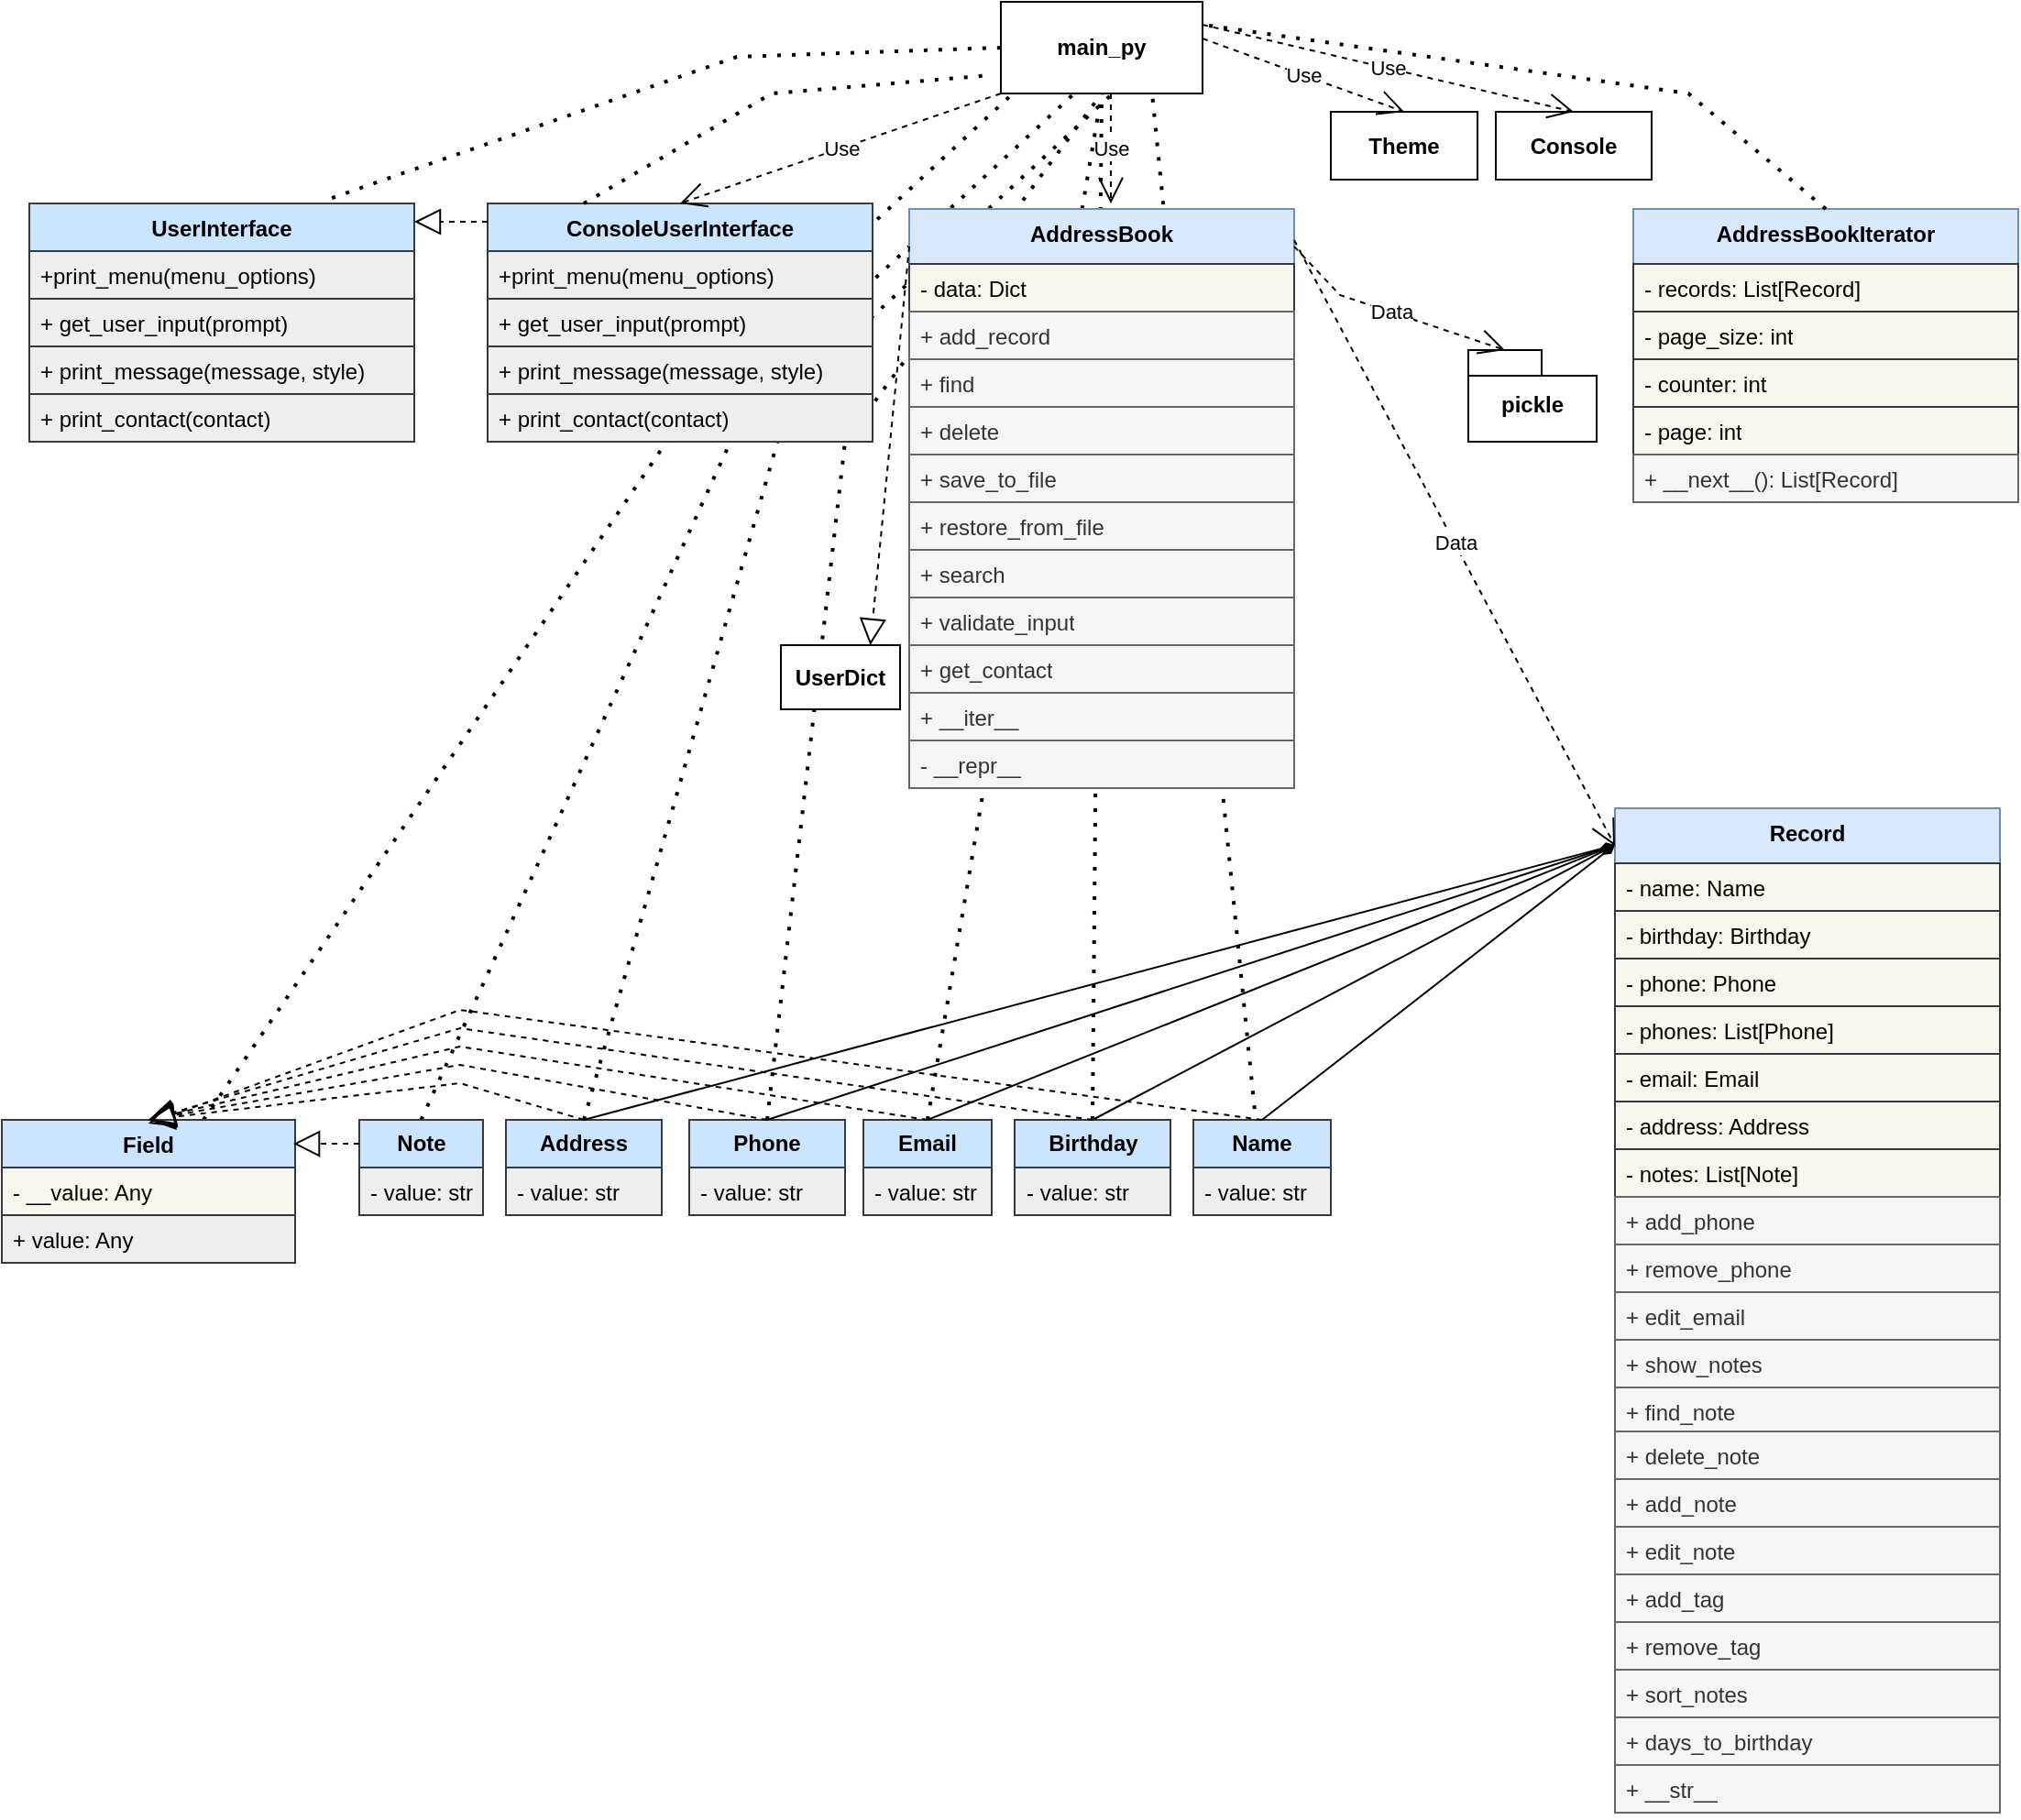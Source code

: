 <mxfile version="23.0.2" type="github">
  <diagram name="Page-1" id="e7e014a7-5840-1c2e-5031-d8a46d1fe8dd">
    <mxGraphModel dx="2607" dy="1404" grid="1" gridSize="10" guides="1" tooltips="1" connect="1" arrows="1" fold="1" page="1" pageScale="1" pageWidth="1169" pageHeight="826" background="none" math="0" shadow="0">
      <root>
        <mxCell id="0" />
        <mxCell id="1" parent="0" />
        <mxCell id="F9jJWtzdqdsVhb2H7EBQ-216" value="" style="endArrow=none;dashed=1;html=1;dashPattern=1 3;strokeWidth=2;rounded=0;entryX=0.75;entryY=1;entryDx=0;entryDy=0;exitX=0.5;exitY=0;exitDx=0;exitDy=0;" edge="1" parent="1" target="F9jJWtzdqdsVhb2H7EBQ-63">
          <mxGeometry width="50" height="50" relative="1" as="geometry">
            <mxPoint x="695" y="670" as="sourcePoint" />
            <mxPoint x="700" y="110" as="targetPoint" />
            <Array as="points" />
          </mxGeometry>
        </mxCell>
        <mxCell id="F9jJWtzdqdsVhb2H7EBQ-215" value="" style="endArrow=none;dashed=1;html=1;dashPattern=1 3;strokeWidth=2;rounded=0;entryX=0.5;entryY=1;entryDx=0;entryDy=0;exitX=0.5;exitY=0;exitDx=0;exitDy=0;" edge="1" parent="1" source="F9jJWtzdqdsVhb2H7EBQ-130" target="F9jJWtzdqdsVhb2H7EBQ-63">
          <mxGeometry width="50" height="50" relative="1" as="geometry">
            <mxPoint x="525" y="670" as="sourcePoint" />
            <mxPoint x="620" y="110" as="targetPoint" />
            <Array as="points" />
          </mxGeometry>
        </mxCell>
        <mxCell id="F9jJWtzdqdsVhb2H7EBQ-214" value="" style="endArrow=none;dashed=1;html=1;dashPattern=1 3;strokeWidth=2;rounded=0;entryX=0.5;entryY=1;entryDx=0;entryDy=0;exitX=0.5;exitY=0;exitDx=0;exitDy=0;" edge="1" parent="1" source="F9jJWtzdqdsVhb2H7EBQ-128" target="F9jJWtzdqdsVhb2H7EBQ-63">
          <mxGeometry width="50" height="50" relative="1" as="geometry">
            <mxPoint x="465.5" y="676" as="sourcePoint" />
            <mxPoint x="647.5" y="116" as="targetPoint" />
            <Array as="points" />
          </mxGeometry>
        </mxCell>
        <mxCell id="F9jJWtzdqdsVhb2H7EBQ-213" value="" style="endArrow=none;dashed=1;html=1;dashPattern=1 3;strokeWidth=2;rounded=0;entryX=0.5;entryY=1;entryDx=0;entryDy=0;exitX=0.5;exitY=0;exitDx=0;exitDy=0;" edge="1" parent="1" source="F9jJWtzdqdsVhb2H7EBQ-126" target="F9jJWtzdqdsVhb2H7EBQ-63">
          <mxGeometry width="50" height="50" relative="1" as="geometry">
            <mxPoint x="338" y="670" as="sourcePoint" />
            <mxPoint x="626" y="110" as="targetPoint" />
            <Array as="points">
              <mxPoint x="470" y="290" />
            </Array>
          </mxGeometry>
        </mxCell>
        <mxCell id="F9jJWtzdqdsVhb2H7EBQ-212" value="" style="endArrow=none;dashed=1;html=1;dashPattern=1 3;strokeWidth=2;rounded=0;entryX=0;entryY=0.5;entryDx=0;entryDy=0;exitX=0.5;exitY=0;exitDx=0;exitDy=0;" edge="1" parent="1" source="F9jJWtzdqdsVhb2H7EBQ-123">
          <mxGeometry width="50" height="50" relative="1" as="geometry">
            <mxPoint x="260" y="660" as="sourcePoint" />
            <mxPoint x="616" y="100" as="targetPoint" />
            <Array as="points">
              <mxPoint x="441" y="262.5" />
            </Array>
          </mxGeometry>
        </mxCell>
        <mxCell id="F9jJWtzdqdsVhb2H7EBQ-211" value="" style="endArrow=none;dashed=1;html=1;dashPattern=1 3;strokeWidth=2;rounded=0;entryX=0;entryY=0.5;entryDx=0;entryDy=0;exitX=0.5;exitY=0;exitDx=0;exitDy=0;" edge="1" parent="1" source="F9jJWtzdqdsVhb2H7EBQ-119">
          <mxGeometry width="50" height="50" relative="1" as="geometry">
            <mxPoint x="140" y="672.5" as="sourcePoint" />
            <mxPoint x="595" y="100" as="targetPoint" />
            <Array as="points">
              <mxPoint x="420" y="262.5" />
            </Array>
          </mxGeometry>
        </mxCell>
        <mxCell id="F9jJWtzdqdsVhb2H7EBQ-210" value="" style="endArrow=none;dashed=1;html=1;dashPattern=1 3;strokeWidth=2;rounded=0;entryX=0;entryY=0.5;entryDx=0;entryDy=0;" edge="1" parent="1">
          <mxGeometry width="50" height="50" relative="1" as="geometry">
            <mxPoint x="120" y="660" as="sourcePoint" />
            <mxPoint x="575" y="87.5" as="targetPoint" />
            <Array as="points">
              <mxPoint x="400" y="250" />
            </Array>
          </mxGeometry>
        </mxCell>
        <mxCell id="F9jJWtzdqdsVhb2H7EBQ-62" value="pickle" style="shape=folder;fontStyle=1;spacingTop=10;tabWidth=40;tabHeight=14;tabPosition=left;html=1;whiteSpace=wrap;" vertex="1" parent="1">
          <mxGeometry x="810" y="240" width="70" height="50" as="geometry" />
        </mxCell>
        <mxCell id="F9jJWtzdqdsVhb2H7EBQ-63" value="&lt;b&gt;main_py&lt;/b&gt;" style="html=1;whiteSpace=wrap;" vertex="1" parent="1">
          <mxGeometry x="555" y="50" width="110" height="50" as="geometry" />
        </mxCell>
        <mxCell id="F9jJWtzdqdsVhb2H7EBQ-64" value="AddressBook" style="swimlane;fontStyle=1;align=center;verticalAlign=top;childLayout=stackLayout;horizontal=1;startSize=30;horizontalStack=0;resizeParent=1;resizeParentMax=0;resizeLast=0;collapsible=1;marginBottom=0;whiteSpace=wrap;html=1;fillColor=#dae8fc;strokeColor=#6c8ebf;" vertex="1" parent="1">
          <mxGeometry x="505" y="163" width="210" height="82" as="geometry" />
        </mxCell>
        <mxCell id="F9jJWtzdqdsVhb2H7EBQ-65" value="- data: Dict" style="text;align=left;verticalAlign=top;spacingLeft=4;spacingRight=4;overflow=hidden;rotatable=0;points=[[0,0.5],[1,0.5]];portConstraint=eastwest;whiteSpace=wrap;html=1;fontStyle=0;fillColor=#f9f7ed;strokeColor=#36393d;" vertex="1" parent="F9jJWtzdqdsVhb2H7EBQ-64">
          <mxGeometry y="30" width="210" height="26" as="geometry" />
        </mxCell>
        <mxCell id="F9jJWtzdqdsVhb2H7EBQ-67" value="+ add_record" style="text;strokeColor=#666666;fillColor=#f5f5f5;align=left;verticalAlign=top;spacingLeft=4;spacingRight=4;overflow=hidden;rotatable=0;points=[[0,0.5],[1,0.5]];portConstraint=eastwest;whiteSpace=wrap;html=1;fontColor=#333333;fontStyle=0" vertex="1" parent="F9jJWtzdqdsVhb2H7EBQ-64">
          <mxGeometry y="56" width="210" height="26" as="geometry" />
        </mxCell>
        <mxCell id="F9jJWtzdqdsVhb2H7EBQ-68" value="+ find" style="text;align=left;verticalAlign=top;spacingLeft=4;spacingRight=4;overflow=hidden;rotatable=0;points=[[0,0.5],[1,0.5]];portConstraint=eastwest;whiteSpace=wrap;html=1;fillColor=#f5f5f5;fontColor=#333333;strokeColor=#666666;fontStyle=0" vertex="1" parent="1">
          <mxGeometry x="505" y="245" width="210" height="26" as="geometry" />
        </mxCell>
        <mxCell id="F9jJWtzdqdsVhb2H7EBQ-69" value="+ delete" style="text;align=left;verticalAlign=top;spacingLeft=4;spacingRight=4;overflow=hidden;rotatable=0;points=[[0,0.5],[1,0.5]];portConstraint=eastwest;whiteSpace=wrap;html=1;fillColor=#f5f5f5;fontColor=#333333;strokeColor=#666666;fontStyle=0" vertex="1" parent="1">
          <mxGeometry x="505" y="271" width="210" height="26" as="geometry" />
        </mxCell>
        <mxCell id="F9jJWtzdqdsVhb2H7EBQ-70" value="+ save_to_file" style="text;align=left;verticalAlign=top;spacingLeft=4;spacingRight=4;overflow=hidden;rotatable=0;points=[[0,0.5],[1,0.5]];portConstraint=eastwest;whiteSpace=wrap;html=1;fillColor=#f5f5f5;fontColor=#333333;strokeColor=#666666;fontStyle=0" vertex="1" parent="1">
          <mxGeometry x="505" y="297" width="210" height="26" as="geometry" />
        </mxCell>
        <mxCell id="F9jJWtzdqdsVhb2H7EBQ-71" value="+ restore_from_file" style="text;align=left;verticalAlign=top;spacingLeft=4;spacingRight=4;overflow=hidden;rotatable=0;points=[[0,0.5],[1,0.5]];portConstraint=eastwest;whiteSpace=wrap;html=1;fillColor=#f5f5f5;fontColor=#333333;strokeColor=#666666;fontStyle=0" vertex="1" parent="1">
          <mxGeometry x="505" y="323" width="210" height="26" as="geometry" />
        </mxCell>
        <mxCell id="F9jJWtzdqdsVhb2H7EBQ-72" value="+ search" style="text;align=left;verticalAlign=top;spacingLeft=4;spacingRight=4;overflow=hidden;rotatable=0;points=[[0,0.5],[1,0.5]];portConstraint=eastwest;whiteSpace=wrap;html=1;fillColor=#f5f5f5;fontColor=#333333;strokeColor=#666666;fontStyle=0" vertex="1" parent="1">
          <mxGeometry x="505" y="349" width="210" height="26" as="geometry" />
        </mxCell>
        <mxCell id="F9jJWtzdqdsVhb2H7EBQ-73" value="+ validate_input" style="text;align=left;verticalAlign=top;spacingLeft=4;spacingRight=4;overflow=hidden;rotatable=0;points=[[0,0.5],[1,0.5]];portConstraint=eastwest;whiteSpace=wrap;html=1;fillColor=#f5f5f5;fontColor=#333333;strokeColor=#666666;fontStyle=0" vertex="1" parent="1">
          <mxGeometry x="505" y="375" width="210" height="26" as="geometry" />
        </mxCell>
        <mxCell id="F9jJWtzdqdsVhb2H7EBQ-74" value="+ get_contact" style="text;align=left;verticalAlign=top;spacingLeft=4;spacingRight=4;overflow=hidden;rotatable=0;points=[[0,0.5],[1,0.5]];portConstraint=eastwest;whiteSpace=wrap;html=1;fillColor=#f5f5f5;fontColor=#333333;strokeColor=#666666;fontStyle=0" vertex="1" parent="1">
          <mxGeometry x="505" y="401" width="210" height="26" as="geometry" />
        </mxCell>
        <mxCell id="F9jJWtzdqdsVhb2H7EBQ-75" value="+ __iter__" style="text;align=left;verticalAlign=top;spacingLeft=4;spacingRight=4;overflow=hidden;rotatable=0;points=[[0,0.5],[1,0.5]];portConstraint=eastwest;whiteSpace=wrap;html=1;fillColor=#f5f5f5;fontColor=#333333;strokeColor=#666666;fontStyle=0" vertex="1" parent="1">
          <mxGeometry x="505" y="427" width="210" height="26" as="geometry" />
        </mxCell>
        <mxCell id="F9jJWtzdqdsVhb2H7EBQ-76" value="- __repr__" style="text;align=left;verticalAlign=top;spacingLeft=4;spacingRight=4;overflow=hidden;rotatable=0;points=[[0,0.5],[1,0.5]];portConstraint=eastwest;whiteSpace=wrap;html=1;fillColor=#f5f5f5;fontColor=#333333;strokeColor=#666666;fontStyle=0" vertex="1" parent="1">
          <mxGeometry x="505" y="453" width="210" height="26" as="geometry" />
        </mxCell>
        <mxCell id="F9jJWtzdqdsVhb2H7EBQ-86" value="AddressBookIterator" style="swimlane;fontStyle=1;align=center;verticalAlign=top;childLayout=stackLayout;horizontal=1;startSize=30;horizontalStack=0;resizeParent=1;resizeParentMax=0;resizeLast=0;collapsible=1;marginBottom=0;whiteSpace=wrap;html=1;fillColor=#dae8fc;strokeColor=#6c8ebf;" vertex="1" parent="1">
          <mxGeometry x="900" y="163" width="210" height="82" as="geometry" />
        </mxCell>
        <mxCell id="F9jJWtzdqdsVhb2H7EBQ-87" value="- records: List[Record]" style="text;align=left;verticalAlign=top;spacingLeft=4;spacingRight=4;overflow=hidden;rotatable=0;points=[[0,0.5],[1,0.5]];portConstraint=eastwest;whiteSpace=wrap;html=1;fontStyle=0;fillColor=#f9f7ed;strokeColor=#36393d;" vertex="1" parent="F9jJWtzdqdsVhb2H7EBQ-86">
          <mxGeometry y="30" width="210" height="26" as="geometry" />
        </mxCell>
        <mxCell id="F9jJWtzdqdsVhb2H7EBQ-88" value="- page_size: int" style="text;strokeColor=#36393d;fillColor=#f9f7ed;align=left;verticalAlign=top;spacingLeft=4;spacingRight=4;overflow=hidden;rotatable=0;points=[[0,0.5],[1,0.5]];portConstraint=eastwest;whiteSpace=wrap;html=1;fontStyle=0" vertex="1" parent="F9jJWtzdqdsVhb2H7EBQ-86">
          <mxGeometry y="56" width="210" height="26" as="geometry" />
        </mxCell>
        <mxCell id="F9jJWtzdqdsVhb2H7EBQ-89" value="- counter: int" style="text;align=left;verticalAlign=top;spacingLeft=4;spacingRight=4;overflow=hidden;rotatable=0;points=[[0,0.5],[1,0.5]];portConstraint=eastwest;whiteSpace=wrap;html=1;fillColor=#f9f7ed;strokeColor=#36393d;fontStyle=0" vertex="1" parent="1">
          <mxGeometry x="900" y="245" width="210" height="26" as="geometry" />
        </mxCell>
        <mxCell id="F9jJWtzdqdsVhb2H7EBQ-90" value="- page: int" style="text;align=left;verticalAlign=top;spacingLeft=4;spacingRight=4;overflow=hidden;rotatable=0;points=[[0,0.5],[1,0.5]];portConstraint=eastwest;whiteSpace=wrap;html=1;fillColor=#f9f7ed;strokeColor=#36393d;fontStyle=0" vertex="1" parent="1">
          <mxGeometry x="900" y="271" width="210" height="26" as="geometry" />
        </mxCell>
        <mxCell id="F9jJWtzdqdsVhb2H7EBQ-91" value="+ __next__(): List[Record]" style="text;align=left;verticalAlign=top;spacingLeft=4;spacingRight=4;overflow=hidden;rotatable=0;points=[[0,0.5],[1,0.5]];portConstraint=eastwest;whiteSpace=wrap;html=1;fillColor=#f5f5f5;fontColor=#333333;strokeColor=#666666;fontStyle=0" vertex="1" parent="1">
          <mxGeometry x="900" y="297" width="210" height="26" as="geometry" />
        </mxCell>
        <mxCell id="F9jJWtzdqdsVhb2H7EBQ-98" value="Record" style="swimlane;fontStyle=1;align=center;verticalAlign=top;childLayout=stackLayout;horizontal=1;startSize=30;horizontalStack=0;resizeParent=1;resizeParentMax=0;resizeLast=0;collapsible=1;marginBottom=0;whiteSpace=wrap;html=1;fillColor=#dae8fc;strokeColor=#6c8ebf;" vertex="1" parent="1">
          <mxGeometry x="890" y="490" width="210" height="82" as="geometry" />
        </mxCell>
        <mxCell id="F9jJWtzdqdsVhb2H7EBQ-99" value="- name: Name" style="text;align=left;verticalAlign=top;spacingLeft=4;spacingRight=4;overflow=hidden;rotatable=0;points=[[0,0.5],[1,0.5]];portConstraint=eastwest;whiteSpace=wrap;html=1;fontStyle=0;fillColor=#f9f7ed;strokeColor=#36393d;" vertex="1" parent="F9jJWtzdqdsVhb2H7EBQ-98">
          <mxGeometry y="30" width="210" height="26" as="geometry" />
        </mxCell>
        <mxCell id="F9jJWtzdqdsVhb2H7EBQ-100" value="- birthday: Birthday" style="text;strokeColor=#36393d;fillColor=#f9f7ed;align=left;verticalAlign=top;spacingLeft=4;spacingRight=4;overflow=hidden;rotatable=0;points=[[0,0.5],[1,0.5]];portConstraint=eastwest;whiteSpace=wrap;html=1;fontStyle=0" vertex="1" parent="F9jJWtzdqdsVhb2H7EBQ-98">
          <mxGeometry y="56" width="210" height="26" as="geometry" />
        </mxCell>
        <mxCell id="F9jJWtzdqdsVhb2H7EBQ-101" value="- phone: Phone" style="text;align=left;verticalAlign=top;spacingLeft=4;spacingRight=4;overflow=hidden;rotatable=0;points=[[0,0.5],[1,0.5]];portConstraint=eastwest;whiteSpace=wrap;html=1;fillColor=#f9f7ed;strokeColor=#36393d;fontStyle=0" vertex="1" parent="1">
          <mxGeometry x="890" y="572" width="210" height="26" as="geometry" />
        </mxCell>
        <mxCell id="F9jJWtzdqdsVhb2H7EBQ-102" value="- phones: List[Phone]" style="text;align=left;verticalAlign=top;spacingLeft=4;spacingRight=4;overflow=hidden;rotatable=0;points=[[0,0.5],[1,0.5]];portConstraint=eastwest;whiteSpace=wrap;html=1;fillColor=#f9f7ed;strokeColor=#36393d;fontStyle=0" vertex="1" parent="1">
          <mxGeometry x="890" y="598" width="210" height="26" as="geometry" />
        </mxCell>
        <mxCell id="F9jJWtzdqdsVhb2H7EBQ-103" value="- email: Email" style="text;align=left;verticalAlign=top;spacingLeft=4;spacingRight=4;overflow=hidden;rotatable=0;points=[[0,0.5],[1,0.5]];portConstraint=eastwest;whiteSpace=wrap;html=1;fillColor=#f9f7ed;strokeColor=#36393d;fontStyle=0" vertex="1" parent="1">
          <mxGeometry x="890" y="624" width="210" height="26" as="geometry" />
        </mxCell>
        <mxCell id="F9jJWtzdqdsVhb2H7EBQ-104" value="- address: Address" style="text;align=left;verticalAlign=top;spacingLeft=4;spacingRight=4;overflow=hidden;rotatable=0;points=[[0,0.5],[1,0.5]];portConstraint=eastwest;whiteSpace=wrap;html=1;fillColor=#f9f7ed;strokeColor=#36393d;fontStyle=0" vertex="1" parent="1">
          <mxGeometry x="890" y="650" width="210" height="26" as="geometry" />
        </mxCell>
        <mxCell id="F9jJWtzdqdsVhb2H7EBQ-105" value="- notes: List[Note]" style="text;align=left;verticalAlign=top;spacingLeft=4;spacingRight=4;overflow=hidden;rotatable=0;points=[[0,0.5],[1,0.5]];portConstraint=eastwest;whiteSpace=wrap;html=1;fillColor=#f9f7ed;strokeColor=#36393d;fontStyle=0" vertex="1" parent="1">
          <mxGeometry x="890" y="676" width="210" height="26" as="geometry" />
        </mxCell>
        <mxCell id="F9jJWtzdqdsVhb2H7EBQ-106" value="+ add_phone" style="text;align=left;verticalAlign=top;spacingLeft=4;spacingRight=4;overflow=hidden;rotatable=0;points=[[0,0.5],[1,0.5]];portConstraint=eastwest;whiteSpace=wrap;html=1;fillColor=#f5f5f5;fontColor=#333333;strokeColor=#666666;fontStyle=0" vertex="1" parent="1">
          <mxGeometry x="890" y="702" width="210" height="26" as="geometry" />
        </mxCell>
        <mxCell id="F9jJWtzdqdsVhb2H7EBQ-107" value="+ remove_phone" style="text;align=left;verticalAlign=top;spacingLeft=4;spacingRight=4;overflow=hidden;rotatable=0;points=[[0,0.5],[1,0.5]];portConstraint=eastwest;whiteSpace=wrap;html=1;fillColor=#f5f5f5;fontColor=#333333;strokeColor=#666666;fontStyle=0" vertex="1" parent="1">
          <mxGeometry x="890" y="728" width="210" height="26" as="geometry" />
        </mxCell>
        <mxCell id="F9jJWtzdqdsVhb2H7EBQ-108" value="+ edit_email" style="text;align=left;verticalAlign=top;spacingLeft=4;spacingRight=4;overflow=hidden;rotatable=0;points=[[0,0.5],[1,0.5]];portConstraint=eastwest;whiteSpace=wrap;html=1;fillColor=#f5f5f5;fontColor=#333333;strokeColor=#666666;fontStyle=0" vertex="1" parent="1">
          <mxGeometry x="890" y="754" width="210" height="26" as="geometry" />
        </mxCell>
        <mxCell id="F9jJWtzdqdsVhb2H7EBQ-109" value="+ show_notes" style="text;align=left;verticalAlign=top;spacingLeft=4;spacingRight=4;overflow=hidden;rotatable=0;points=[[0,0.5],[1,0.5]];portConstraint=eastwest;whiteSpace=wrap;html=1;fillColor=#f5f5f5;fontColor=#333333;strokeColor=#666666;fontStyle=0" vertex="1" parent="1">
          <mxGeometry x="890" y="780" width="210" height="26" as="geometry" />
        </mxCell>
        <mxCell id="F9jJWtzdqdsVhb2H7EBQ-110" value="+ find_note" style="text;align=left;verticalAlign=top;spacingLeft=4;spacingRight=4;overflow=hidden;rotatable=0;points=[[0,0.5],[1,0.5]];portConstraint=eastwest;whiteSpace=wrap;html=1;fillColor=#f5f5f5;fontColor=#333333;strokeColor=#666666;fontStyle=0" vertex="1" parent="1">
          <mxGeometry x="890" y="806" width="210" height="26" as="geometry" />
        </mxCell>
        <mxCell id="F9jJWtzdqdsVhb2H7EBQ-111" value="+ delete_note" style="text;align=left;verticalAlign=top;spacingLeft=4;spacingRight=4;overflow=hidden;rotatable=0;points=[[0,0.5],[1,0.5]];portConstraint=eastwest;whiteSpace=wrap;html=1;fillColor=#f5f5f5;fontColor=#333333;strokeColor=#666666;fontStyle=0" vertex="1" parent="1">
          <mxGeometry x="890" y="830" width="210" height="26" as="geometry" />
        </mxCell>
        <mxCell id="F9jJWtzdqdsVhb2H7EBQ-112" value="+ add_note" style="text;align=left;verticalAlign=top;spacingLeft=4;spacingRight=4;overflow=hidden;rotatable=0;points=[[0,0.5],[1,0.5]];portConstraint=eastwest;whiteSpace=wrap;html=1;fillColor=#f5f5f5;fontColor=#333333;strokeColor=#666666;fontStyle=0" vertex="1" parent="1">
          <mxGeometry x="890" y="856" width="210" height="26" as="geometry" />
        </mxCell>
        <mxCell id="F9jJWtzdqdsVhb2H7EBQ-113" value="+ edit_note" style="text;align=left;verticalAlign=top;spacingLeft=4;spacingRight=4;overflow=hidden;rotatable=0;points=[[0,0.5],[1,0.5]];portConstraint=eastwest;whiteSpace=wrap;html=1;fillColor=#f5f5f5;fontColor=#333333;strokeColor=#666666;fontStyle=0" vertex="1" parent="1">
          <mxGeometry x="890" y="882" width="210" height="26" as="geometry" />
        </mxCell>
        <mxCell id="F9jJWtzdqdsVhb2H7EBQ-114" value="+ add_tag" style="text;align=left;verticalAlign=top;spacingLeft=4;spacingRight=4;overflow=hidden;rotatable=0;points=[[0,0.5],[1,0.5]];portConstraint=eastwest;whiteSpace=wrap;html=1;fillColor=#f5f5f5;fontColor=#333333;strokeColor=#666666;fontStyle=0" vertex="1" parent="1">
          <mxGeometry x="890" y="908" width="210" height="26" as="geometry" />
        </mxCell>
        <mxCell id="F9jJWtzdqdsVhb2H7EBQ-115" value="+ remove_tag" style="text;align=left;verticalAlign=top;spacingLeft=4;spacingRight=4;overflow=hidden;rotatable=0;points=[[0,0.5],[1,0.5]];portConstraint=eastwest;whiteSpace=wrap;html=1;fillColor=#f5f5f5;fontColor=#333333;strokeColor=#666666;fontStyle=0" vertex="1" parent="1">
          <mxGeometry x="890" y="934" width="210" height="26" as="geometry" />
        </mxCell>
        <mxCell id="F9jJWtzdqdsVhb2H7EBQ-116" value="+ sort_notes" style="text;align=left;verticalAlign=top;spacingLeft=4;spacingRight=4;overflow=hidden;rotatable=0;points=[[0,0.5],[1,0.5]];portConstraint=eastwest;whiteSpace=wrap;html=1;fillColor=#f5f5f5;fontColor=#333333;strokeColor=#666666;fontStyle=0" vertex="1" parent="1">
          <mxGeometry x="890" y="960" width="210" height="26" as="geometry" />
        </mxCell>
        <mxCell id="F9jJWtzdqdsVhb2H7EBQ-117" value="+ days_to_birthday" style="text;align=left;verticalAlign=top;spacingLeft=4;spacingRight=4;overflow=hidden;rotatable=0;points=[[0,0.5],[1,0.5]];portConstraint=eastwest;whiteSpace=wrap;html=1;fillColor=#f5f5f5;fontColor=#333333;strokeColor=#666666;fontStyle=0" vertex="1" parent="1">
          <mxGeometry x="890" y="986" width="210" height="26" as="geometry" />
        </mxCell>
        <mxCell id="F9jJWtzdqdsVhb2H7EBQ-118" value="+ __str__" style="text;align=left;verticalAlign=top;spacingLeft=4;spacingRight=4;overflow=hidden;rotatable=0;points=[[0,0.5],[1,0.5]];portConstraint=eastwest;whiteSpace=wrap;html=1;fillColor=#f5f5f5;fontColor=#333333;strokeColor=#666666;fontStyle=0" vertex="1" parent="1">
          <mxGeometry x="890" y="1012" width="210" height="26" as="geometry" />
        </mxCell>
        <mxCell id="F9jJWtzdqdsVhb2H7EBQ-119" value="&lt;b&gt;Note&lt;/b&gt;" style="swimlane;fontStyle=0;childLayout=stackLayout;horizontal=1;startSize=26;fillColor=#cce5ff;horizontalStack=0;resizeParent=1;resizeParentMax=0;resizeLast=0;collapsible=1;marginBottom=0;whiteSpace=wrap;html=1;strokeColor=#36393d;" vertex="1" parent="1">
          <mxGeometry x="205" y="660" width="67.5" height="52" as="geometry" />
        </mxCell>
        <mxCell id="F9jJWtzdqdsVhb2H7EBQ-120" value="- value: str" style="text;strokeColor=#36393d;fillColor=#eeeeee;align=left;verticalAlign=top;spacingLeft=4;spacingRight=4;overflow=hidden;rotatable=0;points=[[0,0.5],[1,0.5]];portConstraint=eastwest;whiteSpace=wrap;html=1;" vertex="1" parent="F9jJWtzdqdsVhb2H7EBQ-119">
          <mxGeometry y="26" width="67.5" height="26" as="geometry" />
        </mxCell>
        <mxCell id="F9jJWtzdqdsVhb2H7EBQ-123" value="&lt;b&gt;Address&lt;/b&gt;" style="swimlane;fontStyle=0;childLayout=stackLayout;horizontal=1;startSize=26;fillColor=#cce5ff;horizontalStack=0;resizeParent=1;resizeParentMax=0;resizeLast=0;collapsible=1;marginBottom=0;whiteSpace=wrap;html=1;strokeColor=#36393d;" vertex="1" parent="1">
          <mxGeometry x="285" y="660" width="85" height="52" as="geometry" />
        </mxCell>
        <mxCell id="F9jJWtzdqdsVhb2H7EBQ-124" value="- value: str" style="text;strokeColor=#36393d;fillColor=#eeeeee;align=left;verticalAlign=top;spacingLeft=4;spacingRight=4;overflow=hidden;rotatable=0;points=[[0,0.5],[1,0.5]];portConstraint=eastwest;whiteSpace=wrap;html=1;" vertex="1" parent="F9jJWtzdqdsVhb2H7EBQ-123">
          <mxGeometry y="26" width="85" height="26" as="geometry" />
        </mxCell>
        <mxCell id="F9jJWtzdqdsVhb2H7EBQ-126" value="&lt;b&gt;Phone&lt;/b&gt;" style="swimlane;fontStyle=0;childLayout=stackLayout;horizontal=1;startSize=26;fillColor=#cce5ff;horizontalStack=0;resizeParent=1;resizeParentMax=0;resizeLast=0;collapsible=1;marginBottom=0;whiteSpace=wrap;html=1;strokeColor=#36393d;" vertex="1" parent="1">
          <mxGeometry x="385" y="660" width="85" height="52" as="geometry" />
        </mxCell>
        <mxCell id="F9jJWtzdqdsVhb2H7EBQ-127" value="- value: str" style="text;strokeColor=#36393d;fillColor=#eeeeee;align=left;verticalAlign=top;spacingLeft=4;spacingRight=4;overflow=hidden;rotatable=0;points=[[0,0.5],[1,0.5]];portConstraint=eastwest;whiteSpace=wrap;html=1;" vertex="1" parent="F9jJWtzdqdsVhb2H7EBQ-126">
          <mxGeometry y="26" width="85" height="26" as="geometry" />
        </mxCell>
        <mxCell id="F9jJWtzdqdsVhb2H7EBQ-128" value="&lt;b&gt;Email&lt;/b&gt;" style="swimlane;fontStyle=0;childLayout=stackLayout;horizontal=1;startSize=26;fillColor=#cce5ff;horizontalStack=0;resizeParent=1;resizeParentMax=0;resizeLast=0;collapsible=1;marginBottom=0;whiteSpace=wrap;html=1;strokeColor=#36393d;" vertex="1" parent="1">
          <mxGeometry x="480" y="660" width="70" height="52" as="geometry" />
        </mxCell>
        <mxCell id="F9jJWtzdqdsVhb2H7EBQ-129" value="- value: str" style="text;strokeColor=#36393d;fillColor=#eeeeee;align=left;verticalAlign=top;spacingLeft=4;spacingRight=4;overflow=hidden;rotatable=0;points=[[0,0.5],[1,0.5]];portConstraint=eastwest;whiteSpace=wrap;html=1;" vertex="1" parent="F9jJWtzdqdsVhb2H7EBQ-128">
          <mxGeometry y="26" width="70" height="26" as="geometry" />
        </mxCell>
        <mxCell id="F9jJWtzdqdsVhb2H7EBQ-130" value="&lt;b&gt;Birthday&lt;/b&gt;" style="swimlane;fontStyle=0;childLayout=stackLayout;horizontal=1;startSize=26;fillColor=#cce5ff;horizontalStack=0;resizeParent=1;resizeParentMax=0;resizeLast=0;collapsible=1;marginBottom=0;whiteSpace=wrap;html=1;strokeColor=#36393d;" vertex="1" parent="1">
          <mxGeometry x="562.5" y="660" width="85" height="52" as="geometry" />
        </mxCell>
        <mxCell id="F9jJWtzdqdsVhb2H7EBQ-131" value="- value: str" style="text;strokeColor=#36393d;fillColor=#eeeeee;align=left;verticalAlign=top;spacingLeft=4;spacingRight=4;overflow=hidden;rotatable=0;points=[[0,0.5],[1,0.5]];portConstraint=eastwest;whiteSpace=wrap;html=1;" vertex="1" parent="F9jJWtzdqdsVhb2H7EBQ-130">
          <mxGeometry y="26" width="85" height="26" as="geometry" />
        </mxCell>
        <mxCell id="F9jJWtzdqdsVhb2H7EBQ-132" value="&lt;b&gt;Name&lt;/b&gt;" style="swimlane;fontStyle=0;childLayout=stackLayout;horizontal=1;startSize=26;fillColor=#cce5ff;horizontalStack=0;resizeParent=1;resizeParentMax=0;resizeLast=0;collapsible=1;marginBottom=0;whiteSpace=wrap;html=1;strokeColor=#36393d;" vertex="1" parent="1">
          <mxGeometry x="660" y="660" width="75" height="52" as="geometry" />
        </mxCell>
        <mxCell id="F9jJWtzdqdsVhb2H7EBQ-133" value="- value: str" style="text;strokeColor=#36393d;fillColor=#eeeeee;align=left;verticalAlign=top;spacingLeft=4;spacingRight=4;overflow=hidden;rotatable=0;points=[[0,0.5],[1,0.5]];portConstraint=eastwest;whiteSpace=wrap;html=1;" vertex="1" parent="F9jJWtzdqdsVhb2H7EBQ-132">
          <mxGeometry y="26" width="75" height="26" as="geometry" />
        </mxCell>
        <mxCell id="F9jJWtzdqdsVhb2H7EBQ-134" value="Field" style="swimlane;fontStyle=1;align=center;verticalAlign=top;childLayout=stackLayout;horizontal=1;startSize=26;horizontalStack=0;resizeParent=1;resizeParentMax=0;resizeLast=0;collapsible=1;marginBottom=0;whiteSpace=wrap;html=1;fillColor=#cce5ff;strokeColor=#36393d;" vertex="1" parent="1">
          <mxGeometry x="10" y="660" width="160" height="78" as="geometry" />
        </mxCell>
        <mxCell id="F9jJWtzdqdsVhb2H7EBQ-135" value="- __value: Any" style="text;strokeColor=#36393d;fillColor=#f9f7ed;align=left;verticalAlign=top;spacingLeft=4;spacingRight=4;overflow=hidden;rotatable=0;points=[[0,0.5],[1,0.5]];portConstraint=eastwest;whiteSpace=wrap;html=1;" vertex="1" parent="F9jJWtzdqdsVhb2H7EBQ-134">
          <mxGeometry y="26" width="160" height="26" as="geometry" />
        </mxCell>
        <mxCell id="F9jJWtzdqdsVhb2H7EBQ-137" value="+ value: Any" style="text;strokeColor=#36393d;fillColor=#eeeeee;align=left;verticalAlign=top;spacingLeft=4;spacingRight=4;overflow=hidden;rotatable=0;points=[[0,0.5],[1,0.5]];portConstraint=eastwest;whiteSpace=wrap;html=1;" vertex="1" parent="F9jJWtzdqdsVhb2H7EBQ-134">
          <mxGeometry y="52" width="160" height="26" as="geometry" />
        </mxCell>
        <mxCell id="F9jJWtzdqdsVhb2H7EBQ-147" value="ConsoleUserInterface" style="swimlane;fontStyle=1;align=center;verticalAlign=top;childLayout=stackLayout;horizontal=1;startSize=26;horizontalStack=0;resizeParent=1;resizeParentMax=0;resizeLast=0;collapsible=1;marginBottom=0;whiteSpace=wrap;html=1;fillColor=#cce5ff;strokeColor=#36393d;" vertex="1" parent="1">
          <mxGeometry x="275" y="160" width="210" height="78" as="geometry" />
        </mxCell>
        <mxCell id="F9jJWtzdqdsVhb2H7EBQ-148" value="+print_menu(menu_options)" style="text;strokeColor=#36393d;fillColor=#eeeeee;align=left;verticalAlign=top;spacingLeft=4;spacingRight=4;overflow=hidden;rotatable=0;points=[[0,0.5],[1,0.5]];portConstraint=eastwest;whiteSpace=wrap;html=1;" vertex="1" parent="F9jJWtzdqdsVhb2H7EBQ-147">
          <mxGeometry y="26" width="210" height="26" as="geometry" />
        </mxCell>
        <mxCell id="F9jJWtzdqdsVhb2H7EBQ-149" value="+ get_user_input(prompt)" style="text;strokeColor=#36393d;fillColor=#eeeeee;align=left;verticalAlign=top;spacingLeft=4;spacingRight=4;overflow=hidden;rotatable=0;points=[[0,0.5],[1,0.5]];portConstraint=eastwest;whiteSpace=wrap;html=1;" vertex="1" parent="F9jJWtzdqdsVhb2H7EBQ-147">
          <mxGeometry y="52" width="210" height="26" as="geometry" />
        </mxCell>
        <mxCell id="F9jJWtzdqdsVhb2H7EBQ-150" value="+ print_message(message, style)" style="text;strokeColor=#36393d;fillColor=#eeeeee;align=left;verticalAlign=top;spacingLeft=4;spacingRight=4;overflow=hidden;rotatable=0;points=[[0,0.5],[1,0.5]];portConstraint=eastwest;whiteSpace=wrap;html=1;" vertex="1" parent="1">
          <mxGeometry x="275" y="238" width="210" height="26" as="geometry" />
        </mxCell>
        <mxCell id="F9jJWtzdqdsVhb2H7EBQ-151" value="+ print_contact(contact)" style="text;strokeColor=#36393d;fillColor=#eeeeee;align=left;verticalAlign=top;spacingLeft=4;spacingRight=4;overflow=hidden;rotatable=0;points=[[0,0.5],[1,0.5]];portConstraint=eastwest;whiteSpace=wrap;html=1;" vertex="1" parent="1">
          <mxGeometry x="275" y="264" width="210" height="26" as="geometry" />
        </mxCell>
        <mxCell id="F9jJWtzdqdsVhb2H7EBQ-153" value="&lt;b&gt;UserDict&lt;/b&gt;" style="html=1;dropTarget=0;whiteSpace=wrap;" vertex="1" parent="1">
          <mxGeometry x="435" y="401" width="65" height="35" as="geometry" />
        </mxCell>
        <mxCell id="F9jJWtzdqdsVhb2H7EBQ-156" value="" style="endArrow=block;dashed=1;endFill=0;endSize=12;html=1;rounded=0;entryX=0.75;entryY=0;entryDx=0;entryDy=0;exitX=0;exitY=0.25;exitDx=0;exitDy=0;" edge="1" parent="1" source="F9jJWtzdqdsVhb2H7EBQ-64" target="F9jJWtzdqdsVhb2H7EBQ-153">
          <mxGeometry width="160" relative="1" as="geometry">
            <mxPoint x="505" y="414" as="sourcePoint" />
            <mxPoint x="685" y="300" as="targetPoint" />
          </mxGeometry>
        </mxCell>
        <mxCell id="F9jJWtzdqdsVhb2H7EBQ-157" value="Use" style="endArrow=open;endSize=12;dashed=1;html=1;rounded=0;" edge="1" parent="1">
          <mxGeometry width="160" relative="1" as="geometry">
            <mxPoint x="615" y="100" as="sourcePoint" />
            <mxPoint x="615" y="160" as="targetPoint" />
            <Array as="points" />
            <mxPoint as="offset" />
          </mxGeometry>
        </mxCell>
        <mxCell id="F9jJWtzdqdsVhb2H7EBQ-158" value="&lt;b&gt;Theme&lt;/b&gt;" style="html=1;dropTarget=0;whiteSpace=wrap;" vertex="1" parent="1">
          <mxGeometry x="735" y="110" width="80" height="37" as="geometry" />
        </mxCell>
        <mxCell id="F9jJWtzdqdsVhb2H7EBQ-161" value="&lt;b&gt;Console&lt;/b&gt;" style="html=1;dropTarget=0;whiteSpace=wrap;" vertex="1" parent="1">
          <mxGeometry x="825" y="110" width="85" height="37" as="geometry" />
        </mxCell>
        <mxCell id="F9jJWtzdqdsVhb2H7EBQ-163" value="Data" style="endArrow=open;endSize=12;dashed=1;html=1;rounded=0;entryX=0;entryY=0.25;entryDx=0;entryDy=0;" edge="1" parent="1" target="F9jJWtzdqdsVhb2H7EBQ-98">
          <mxGeometry width="160" relative="1" as="geometry">
            <mxPoint x="715" y="180" as="sourcePoint" />
            <mxPoint x="815" y="220" as="targetPoint" />
            <Array as="points" />
            <mxPoint as="offset" />
          </mxGeometry>
        </mxCell>
        <mxCell id="F9jJWtzdqdsVhb2H7EBQ-165" value="Use" style="endArrow=open;endSize=12;dashed=1;html=1;rounded=0;entryX=0.5;entryY=0;entryDx=0;entryDy=0;exitX=0;exitY=1;exitDx=0;exitDy=0;" edge="1" parent="1" source="F9jJWtzdqdsVhb2H7EBQ-63" target="F9jJWtzdqdsVhb2H7EBQ-147">
          <mxGeometry width="160" relative="1" as="geometry">
            <mxPoint x="625" y="110" as="sourcePoint" />
            <mxPoint x="625" y="170" as="targetPoint" />
            <Array as="points" />
          </mxGeometry>
        </mxCell>
        <mxCell id="F9jJWtzdqdsVhb2H7EBQ-166" value="" style="endArrow=block;dashed=1;endFill=0;endSize=12;html=1;rounded=0;entryX=1;entryY=0.5;entryDx=0;entryDy=0;exitX=0;exitY=0.5;exitDx=0;exitDy=0;" edge="1" parent="1">
          <mxGeometry width="160" relative="1" as="geometry">
            <mxPoint x="275" y="170" as="sourcePoint" />
            <mxPoint x="235" y="170" as="targetPoint" />
          </mxGeometry>
        </mxCell>
        <mxCell id="F9jJWtzdqdsVhb2H7EBQ-167" value="UserInterface" style="swimlane;fontStyle=1;align=center;verticalAlign=top;childLayout=stackLayout;horizontal=1;startSize=26;horizontalStack=0;resizeParent=1;resizeParentMax=0;resizeLast=0;collapsible=1;marginBottom=0;whiteSpace=wrap;html=1;fillColor=#cce5ff;strokeColor=#36393d;" vertex="1" parent="1">
          <mxGeometry x="25" y="160" width="210" height="78" as="geometry" />
        </mxCell>
        <mxCell id="F9jJWtzdqdsVhb2H7EBQ-168" value="+print_menu(menu_options)" style="text;strokeColor=#36393d;fillColor=#eeeeee;align=left;verticalAlign=top;spacingLeft=4;spacingRight=4;overflow=hidden;rotatable=0;points=[[0,0.5],[1,0.5]];portConstraint=eastwest;whiteSpace=wrap;html=1;" vertex="1" parent="F9jJWtzdqdsVhb2H7EBQ-167">
          <mxGeometry y="26" width="210" height="26" as="geometry" />
        </mxCell>
        <mxCell id="F9jJWtzdqdsVhb2H7EBQ-169" value="+ get_user_input(prompt)" style="text;strokeColor=#36393d;fillColor=#eeeeee;align=left;verticalAlign=top;spacingLeft=4;spacingRight=4;overflow=hidden;rotatable=0;points=[[0,0.5],[1,0.5]];portConstraint=eastwest;whiteSpace=wrap;html=1;" vertex="1" parent="F9jJWtzdqdsVhb2H7EBQ-167">
          <mxGeometry y="52" width="210" height="26" as="geometry" />
        </mxCell>
        <mxCell id="F9jJWtzdqdsVhb2H7EBQ-170" value="+ print_message(message, style)" style="text;strokeColor=#36393d;fillColor=#eeeeee;align=left;verticalAlign=top;spacingLeft=4;spacingRight=4;overflow=hidden;rotatable=0;points=[[0,0.5],[1,0.5]];portConstraint=eastwest;whiteSpace=wrap;html=1;" vertex="1" parent="1">
          <mxGeometry x="25" y="238" width="210" height="26" as="geometry" />
        </mxCell>
        <mxCell id="F9jJWtzdqdsVhb2H7EBQ-171" value="+ print_contact(contact)" style="text;strokeColor=#36393d;fillColor=#eeeeee;align=left;verticalAlign=top;spacingLeft=4;spacingRight=4;overflow=hidden;rotatable=0;points=[[0,0.5],[1,0.5]];portConstraint=eastwest;whiteSpace=wrap;html=1;" vertex="1" parent="1">
          <mxGeometry x="25" y="264" width="210" height="26" as="geometry" />
        </mxCell>
        <mxCell id="F9jJWtzdqdsVhb2H7EBQ-172" value="" style="endArrow=none;dashed=1;html=1;dashPattern=1 3;strokeWidth=2;rounded=0;exitX=0.25;exitY=0;exitDx=0;exitDy=0;" edge="1" parent="1" source="F9jJWtzdqdsVhb2H7EBQ-147">
          <mxGeometry width="50" height="50" relative="1" as="geometry">
            <mxPoint x="560" y="490" as="sourcePoint" />
            <mxPoint x="550" y="90" as="targetPoint" />
            <Array as="points">
              <mxPoint x="430" y="100" />
            </Array>
          </mxGeometry>
        </mxCell>
        <mxCell id="F9jJWtzdqdsVhb2H7EBQ-173" value="" style="endArrow=none;dashed=1;html=1;dashPattern=1 3;strokeWidth=2;rounded=0;exitX=0.786;exitY=-0.038;exitDx=0;exitDy=0;entryX=0;entryY=0.5;entryDx=0;entryDy=0;exitPerimeter=0;" edge="1" parent="1" source="F9jJWtzdqdsVhb2H7EBQ-167" target="F9jJWtzdqdsVhb2H7EBQ-63">
          <mxGeometry width="50" height="50" relative="1" as="geometry">
            <mxPoint x="309" y="140" as="sourcePoint" />
            <mxPoint x="531" y="70" as="targetPoint" />
            <Array as="points">
              <mxPoint x="411" y="80" />
            </Array>
          </mxGeometry>
        </mxCell>
        <mxCell id="F9jJWtzdqdsVhb2H7EBQ-186" value="Data" style="endArrow=open;endSize=12;dashed=1;html=1;rounded=0;entryX=0;entryY=0;entryDx=20;entryDy=0;entryPerimeter=0;exitX=1;exitY=0.25;exitDx=0;exitDy=0;" edge="1" parent="1" source="F9jJWtzdqdsVhb2H7EBQ-64" target="F9jJWtzdqdsVhb2H7EBQ-62">
          <mxGeometry width="160" relative="1" as="geometry">
            <mxPoint x="700" y="210" as="sourcePoint" />
            <mxPoint x="810" y="211" as="targetPoint" />
            <Array as="points">
              <mxPoint x="740" y="210" />
            </Array>
            <mxPoint as="offset" />
          </mxGeometry>
        </mxCell>
        <mxCell id="F9jJWtzdqdsVhb2H7EBQ-188" value="Use" style="endArrow=open;endSize=12;dashed=1;html=1;rounded=0;entryX=0.5;entryY=0;entryDx=0;entryDy=0;" edge="1" parent="1" target="F9jJWtzdqdsVhb2H7EBQ-158">
          <mxGeometry width="160" relative="1" as="geometry">
            <mxPoint x="665" y="70" as="sourcePoint" />
            <mxPoint x="665" y="130" as="targetPoint" />
            <Array as="points" />
            <mxPoint as="offset" />
          </mxGeometry>
        </mxCell>
        <mxCell id="F9jJWtzdqdsVhb2H7EBQ-189" value="Use" style="endArrow=open;endSize=12;dashed=1;html=1;rounded=0;entryX=0.5;entryY=0;entryDx=0;entryDy=0;exitX=1;exitY=0.25;exitDx=0;exitDy=0;" edge="1" parent="1" source="F9jJWtzdqdsVhb2H7EBQ-63" target="F9jJWtzdqdsVhb2H7EBQ-161">
          <mxGeometry width="160" relative="1" as="geometry">
            <mxPoint x="680" y="60" as="sourcePoint" />
            <mxPoint x="790" y="100" as="targetPoint" />
            <Array as="points" />
            <mxPoint as="offset" />
          </mxGeometry>
        </mxCell>
        <mxCell id="F9jJWtzdqdsVhb2H7EBQ-190" value="" style="endArrow=none;dashed=1;html=1;dashPattern=1 3;strokeWidth=2;rounded=0;exitX=0.5;exitY=0;exitDx=0;exitDy=0;entryX=1;entryY=0.25;entryDx=0;entryDy=0;" edge="1" parent="1" source="F9jJWtzdqdsVhb2H7EBQ-86" target="F9jJWtzdqdsVhb2H7EBQ-63">
          <mxGeometry width="50" height="50" relative="1" as="geometry">
            <mxPoint x="870" y="100" as="sourcePoint" />
            <mxPoint x="1092" y="30" as="targetPoint" />
            <Array as="points">
              <mxPoint x="930" y="100" />
            </Array>
          </mxGeometry>
        </mxCell>
        <mxCell id="F9jJWtzdqdsVhb2H7EBQ-199" value="" style="endArrow=diamondThin;endFill=1;html=1;rounded=0;exitX=0.5;exitY=0;exitDx=0;exitDy=0;" edge="1" parent="1" source="F9jJWtzdqdsVhb2H7EBQ-132">
          <mxGeometry width="160" relative="1" as="geometry">
            <mxPoint x="730" y="510.0" as="sourcePoint" />
            <mxPoint x="890" y="510.0" as="targetPoint" />
          </mxGeometry>
        </mxCell>
        <mxCell id="F9jJWtzdqdsVhb2H7EBQ-200" value="" style="endArrow=diamondThin;endFill=1;html=1;rounded=0;exitX=0.5;exitY=0;exitDx=0;exitDy=0;" edge="1" parent="1" source="F9jJWtzdqdsVhb2H7EBQ-130">
          <mxGeometry width="160" relative="1" as="geometry">
            <mxPoint x="698" y="660" as="sourcePoint" />
            <mxPoint x="890" y="510" as="targetPoint" />
          </mxGeometry>
        </mxCell>
        <mxCell id="F9jJWtzdqdsVhb2H7EBQ-201" value="" style="endArrow=diamondThin;endFill=1;html=1;rounded=0;exitX=0.5;exitY=0;exitDx=0;exitDy=0;" edge="1" parent="1" source="F9jJWtzdqdsVhb2H7EBQ-128">
          <mxGeometry width="160" relative="1" as="geometry">
            <mxPoint x="605" y="660" as="sourcePoint" />
            <mxPoint x="890" y="510" as="targetPoint" />
          </mxGeometry>
        </mxCell>
        <mxCell id="F9jJWtzdqdsVhb2H7EBQ-202" value="" style="endArrow=diamondThin;endFill=1;html=1;rounded=0;exitX=0.5;exitY=0;exitDx=0;exitDy=0;" edge="1" parent="1" source="F9jJWtzdqdsVhb2H7EBQ-126">
          <mxGeometry width="160" relative="1" as="geometry">
            <mxPoint x="605" y="660" as="sourcePoint" />
            <mxPoint x="890" y="510" as="targetPoint" />
          </mxGeometry>
        </mxCell>
        <mxCell id="F9jJWtzdqdsVhb2H7EBQ-203" value="" style="endArrow=diamondThin;endFill=1;html=1;rounded=0;exitX=0.5;exitY=0;exitDx=0;exitDy=0;" edge="1" parent="1" source="F9jJWtzdqdsVhb2H7EBQ-123">
          <mxGeometry width="160" relative="1" as="geometry">
            <mxPoint x="605" y="660" as="sourcePoint" />
            <mxPoint x="890" y="510" as="targetPoint" />
          </mxGeometry>
        </mxCell>
        <mxCell id="F9jJWtzdqdsVhb2H7EBQ-204" value="" style="endArrow=block;dashed=1;endFill=0;endSize=12;html=1;rounded=0;entryX=0.994;entryY=0.167;entryDx=0;entryDy=0;exitX=0;exitY=0.25;exitDx=0;exitDy=0;entryPerimeter=0;" edge="1" parent="1" source="F9jJWtzdqdsVhb2H7EBQ-119" target="F9jJWtzdqdsVhb2H7EBQ-134">
          <mxGeometry width="160" relative="1" as="geometry">
            <mxPoint x="206" y="684" as="sourcePoint" />
            <mxPoint x="170" y="712" as="targetPoint" />
          </mxGeometry>
        </mxCell>
        <mxCell id="F9jJWtzdqdsVhb2H7EBQ-205" value="" style="endArrow=block;dashed=1;endFill=0;endSize=12;html=1;rounded=0;entryX=0.5;entryY=0;entryDx=0;entryDy=0;exitX=0.5;exitY=0;exitDx=0;exitDy=0;" edge="1" parent="1" source="F9jJWtzdqdsVhb2H7EBQ-126" target="F9jJWtzdqdsVhb2H7EBQ-134">
          <mxGeometry width="160" relative="1" as="geometry">
            <mxPoint x="256" y="584.5" as="sourcePoint" />
            <mxPoint x="220" y="584.5" as="targetPoint" />
            <Array as="points">
              <mxPoint x="260" y="630" />
            </Array>
          </mxGeometry>
        </mxCell>
        <mxCell id="F9jJWtzdqdsVhb2H7EBQ-206" value="" style="endArrow=block;dashed=1;endFill=0;endSize=12;html=1;rounded=0;entryX=0.5;entryY=0;entryDx=0;entryDy=0;exitX=0.5;exitY=0;exitDx=0;exitDy=0;" edge="1" parent="1" source="F9jJWtzdqdsVhb2H7EBQ-123">
          <mxGeometry width="160" relative="1" as="geometry">
            <mxPoint x="428" y="660" as="sourcePoint" />
            <mxPoint x="90" y="660" as="targetPoint" />
            <Array as="points">
              <mxPoint x="260" y="640" />
            </Array>
          </mxGeometry>
        </mxCell>
        <mxCell id="F9jJWtzdqdsVhb2H7EBQ-207" value="" style="endArrow=block;dashed=1;endFill=0;endSize=12;html=1;rounded=0;entryX=0.5;entryY=0;entryDx=0;entryDy=0;exitX=0.5;exitY=0;exitDx=0;exitDy=0;" edge="1" parent="1" source="F9jJWtzdqdsVhb2H7EBQ-128">
          <mxGeometry width="160" relative="1" as="geometry">
            <mxPoint x="428" y="660" as="sourcePoint" />
            <mxPoint x="90" y="660" as="targetPoint" />
            <Array as="points">
              <mxPoint x="260" y="620" />
            </Array>
          </mxGeometry>
        </mxCell>
        <mxCell id="F9jJWtzdqdsVhb2H7EBQ-208" value="" style="endArrow=block;dashed=1;endFill=0;endSize=12;html=1;rounded=0;entryX=0.5;entryY=0;entryDx=0;entryDy=0;exitX=0.5;exitY=0;exitDx=0;exitDy=0;" edge="1" parent="1" source="F9jJWtzdqdsVhb2H7EBQ-130">
          <mxGeometry width="160" relative="1" as="geometry">
            <mxPoint x="428" y="660" as="sourcePoint" />
            <mxPoint x="90" y="660" as="targetPoint" />
            <Array as="points">
              <mxPoint x="260" y="610" />
            </Array>
          </mxGeometry>
        </mxCell>
        <mxCell id="F9jJWtzdqdsVhb2H7EBQ-209" value="" style="endArrow=block;dashed=1;endFill=0;endSize=12;html=1;rounded=0;entryX=0.5;entryY=0;entryDx=0;entryDy=0;exitX=0.5;exitY=0;exitDx=0;exitDy=0;" edge="1" parent="1" source="F9jJWtzdqdsVhb2H7EBQ-132">
          <mxGeometry width="160" relative="1" as="geometry">
            <mxPoint x="605" y="662" as="sourcePoint" />
            <mxPoint x="90" y="662" as="targetPoint" />
            <Array as="points">
              <mxPoint x="260" y="600" />
            </Array>
          </mxGeometry>
        </mxCell>
      </root>
    </mxGraphModel>
  </diagram>
</mxfile>
